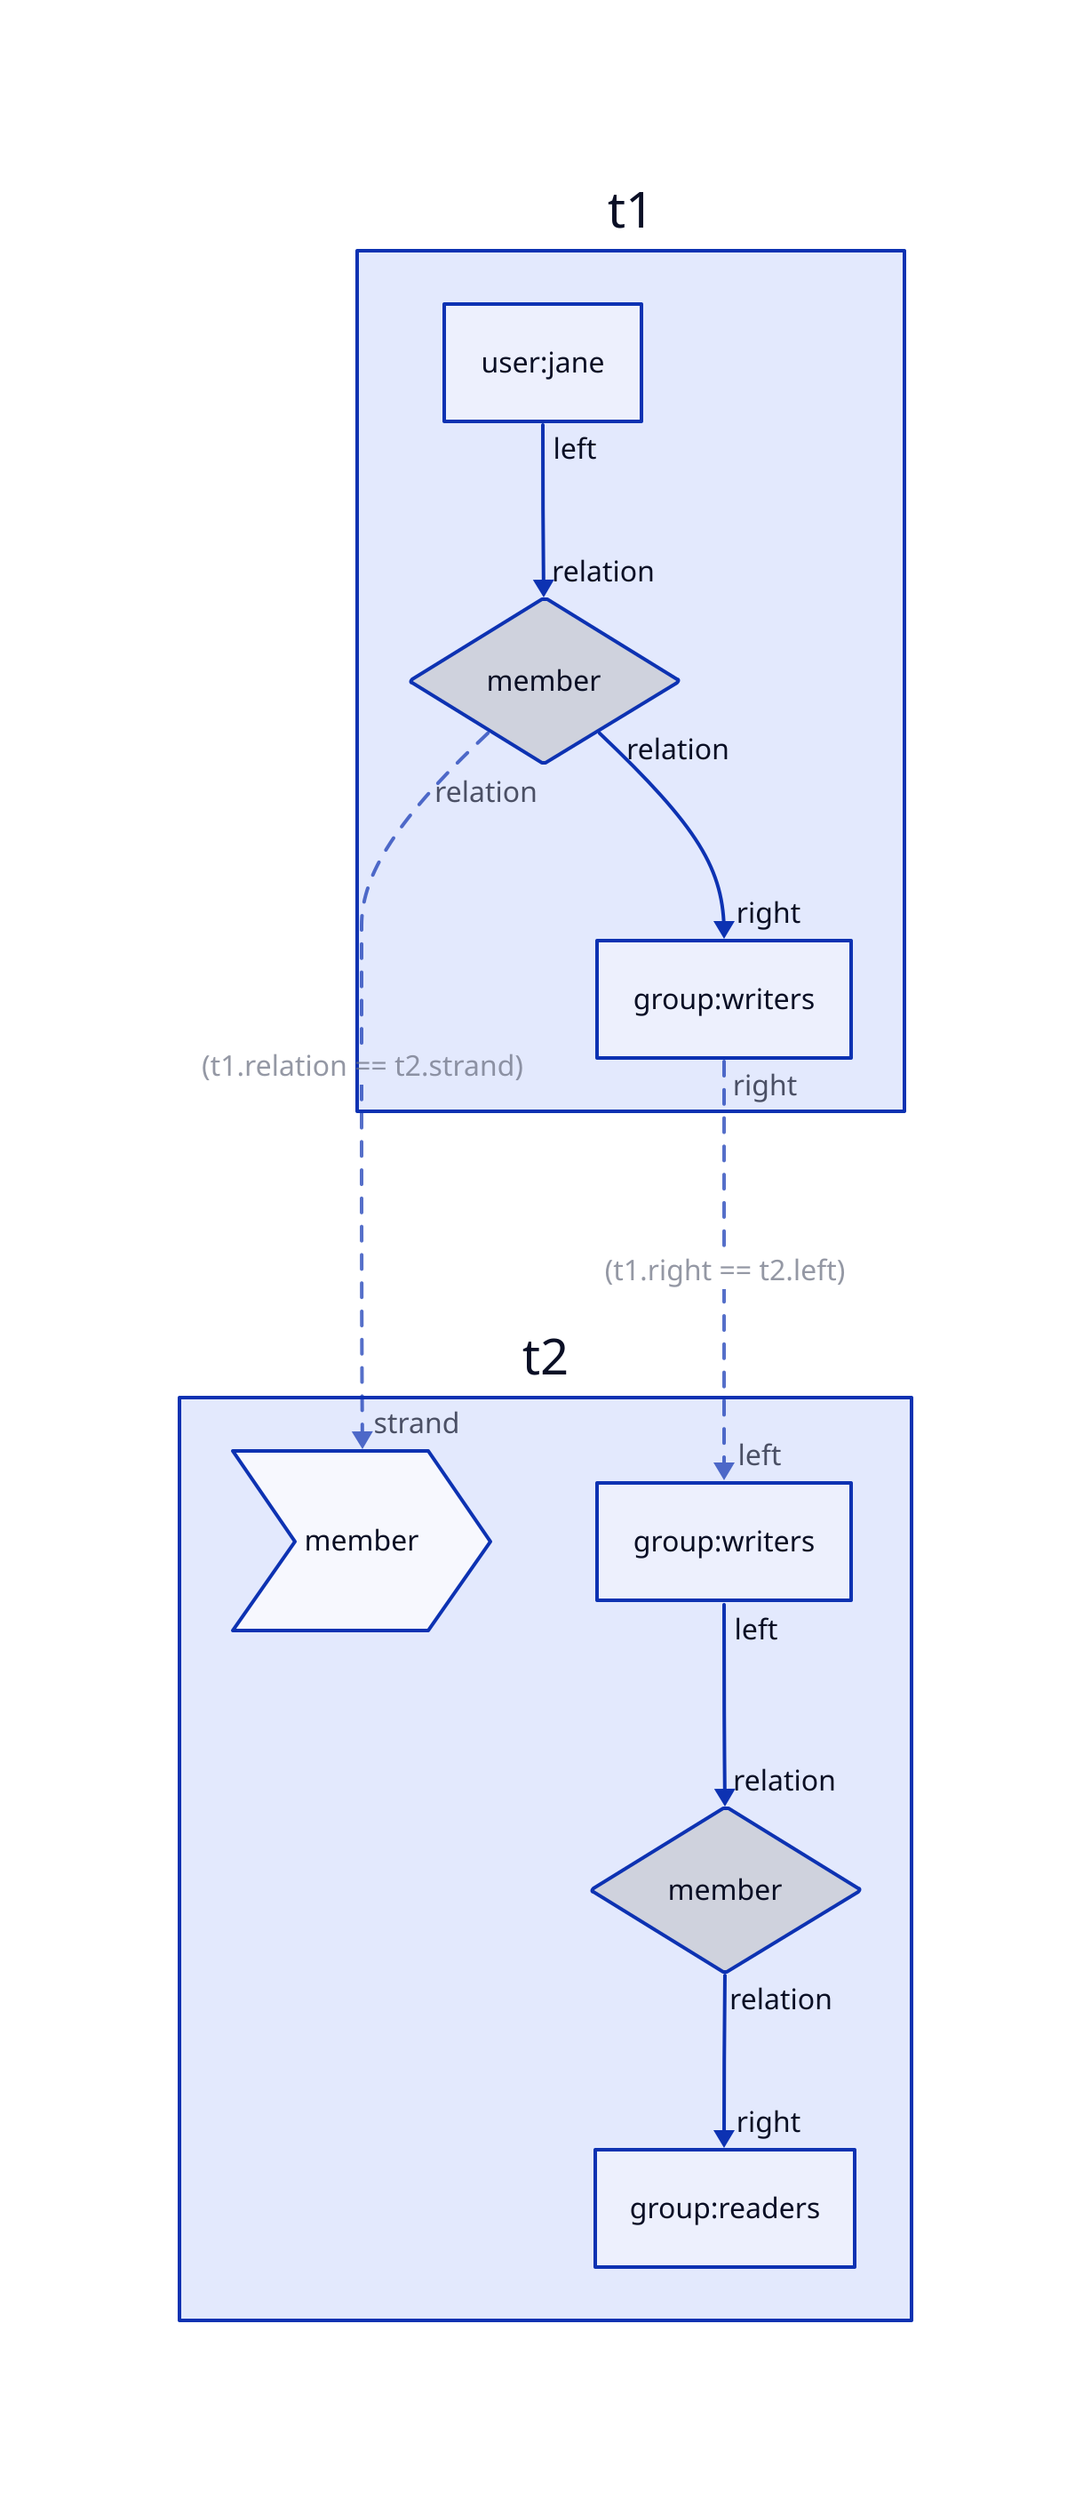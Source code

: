 t1: {
	user: user:jane
	group: group:writers

	relation: member {
		shape: diamond
	}

	user -> relation {
		source-arrowhead: left
		target-arrowhead: relation
	}

	relation -> group {
		source-arrowhead: relation
		target-arrowhead: right
	}
}

t2: {
	strand: member {
		shape: step
	}

	parent: group:writers
	child: group:readers

	relation: member {
		shape: diamond
	}

	parent -> relation {
		source-arrowhead: left
		target-arrowhead: relation
	}

	relation -> child {
		source-arrowhead: relation
		target-arrowhead: right
	}
}

t1.relation -> t2.strand: (t1.relation == t2.strand) {
	source-arrowhead: relation
	target-arrowhead: strand
	style: {
		opacity: 0.7
		stroke-dash: 4
	}
}

t1.group -> t2.parent: (t1.right == t2.left) {
	source-arrowhead: right
	target-arrowhead: left
	style: {
		opacity: 0.7
		stroke-dash: 4
	}
}
